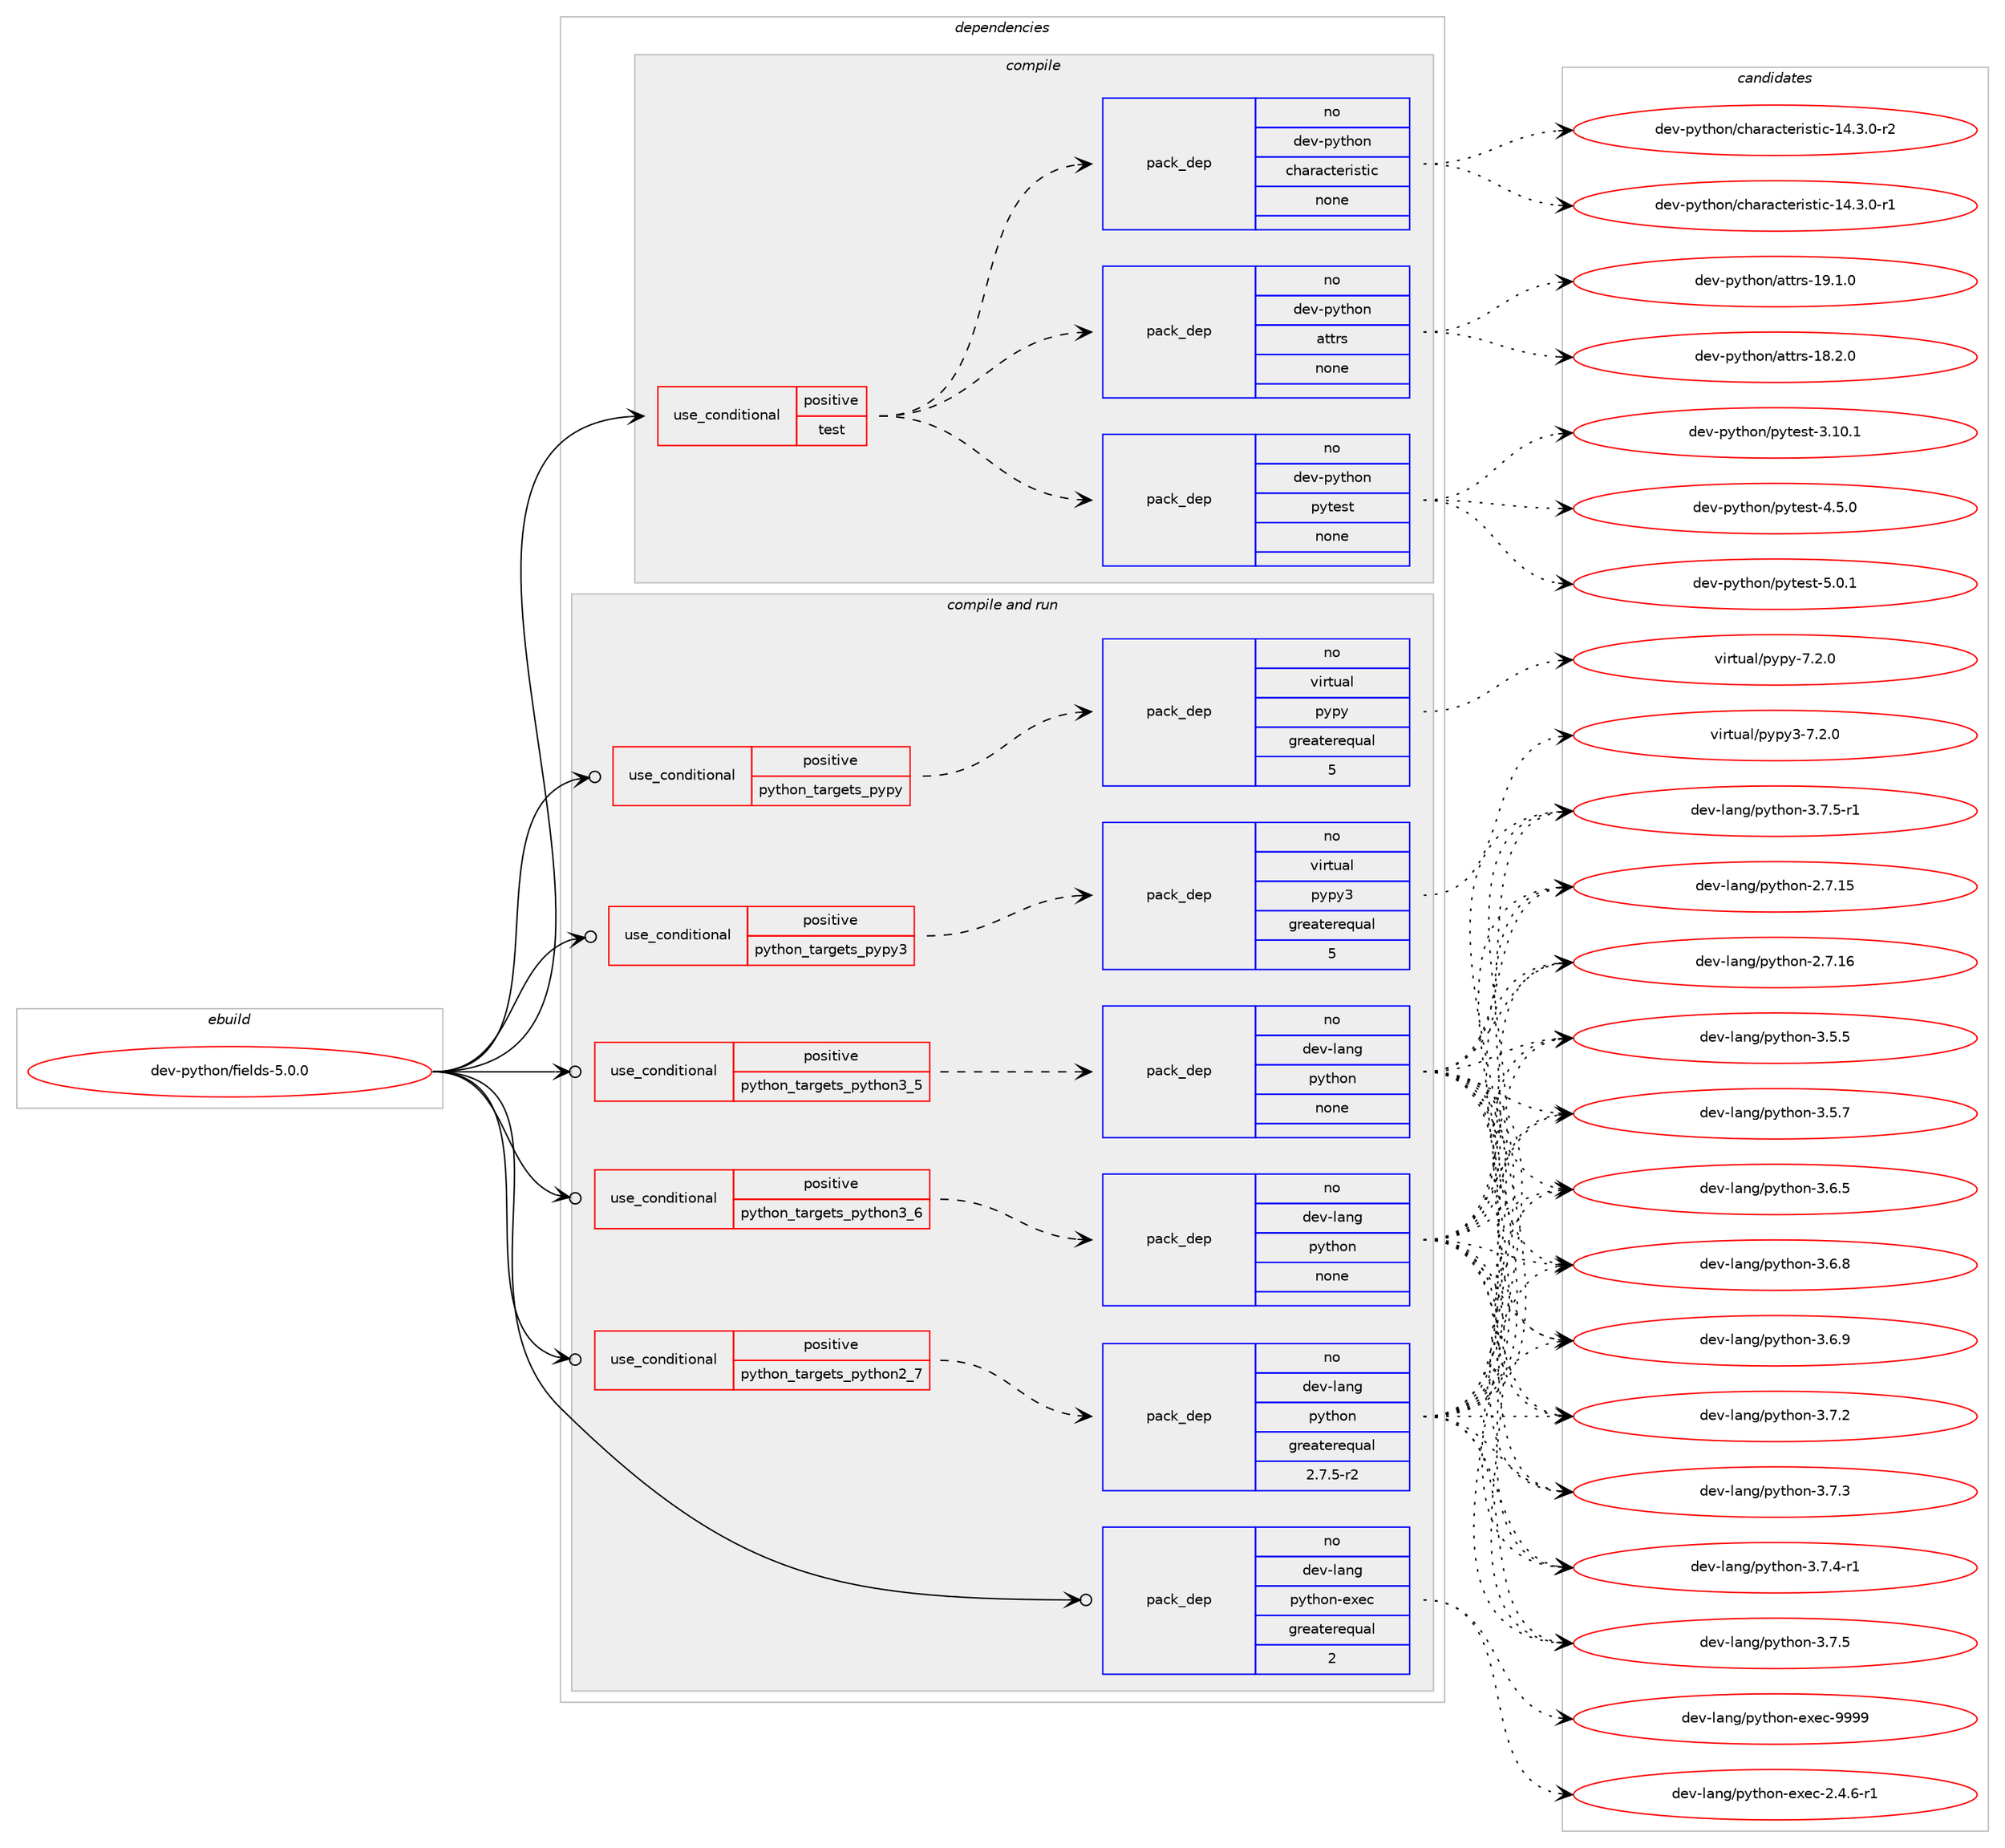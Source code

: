digraph prolog {

# *************
# Graph options
# *************

newrank=true;
concentrate=true;
compound=true;
graph [rankdir=LR,fontname=Helvetica,fontsize=10,ranksep=1.5];#, ranksep=2.5, nodesep=0.2];
edge  [arrowhead=vee];
node  [fontname=Helvetica,fontsize=10];

# **********
# The ebuild
# **********

subgraph cluster_leftcol {
color=gray;
rank=same;
label=<<i>ebuild</i>>;
id [label="dev-python/fields-5.0.0", color=red, width=4, href="../dev-python/fields-5.0.0.svg"];
}

# ****************
# The dependencies
# ****************

subgraph cluster_midcol {
color=gray;
label=<<i>dependencies</i>>;
subgraph cluster_compile {
fillcolor="#eeeeee";
style=filled;
label=<<i>compile</i>>;
subgraph cond139262 {
dependency604239 [label=<<TABLE BORDER="0" CELLBORDER="1" CELLSPACING="0" CELLPADDING="4"><TR><TD ROWSPAN="3" CELLPADDING="10">use_conditional</TD></TR><TR><TD>positive</TD></TR><TR><TD>test</TD></TR></TABLE>>, shape=none, color=red];
subgraph pack453180 {
dependency604240 [label=<<TABLE BORDER="0" CELLBORDER="1" CELLSPACING="0" CELLPADDING="4" WIDTH="220"><TR><TD ROWSPAN="6" CELLPADDING="30">pack_dep</TD></TR><TR><TD WIDTH="110">no</TD></TR><TR><TD>dev-python</TD></TR><TR><TD>pytest</TD></TR><TR><TD>none</TD></TR><TR><TD></TD></TR></TABLE>>, shape=none, color=blue];
}
dependency604239:e -> dependency604240:w [weight=20,style="dashed",arrowhead="vee"];
subgraph pack453181 {
dependency604241 [label=<<TABLE BORDER="0" CELLBORDER="1" CELLSPACING="0" CELLPADDING="4" WIDTH="220"><TR><TD ROWSPAN="6" CELLPADDING="30">pack_dep</TD></TR><TR><TD WIDTH="110">no</TD></TR><TR><TD>dev-python</TD></TR><TR><TD>attrs</TD></TR><TR><TD>none</TD></TR><TR><TD></TD></TR></TABLE>>, shape=none, color=blue];
}
dependency604239:e -> dependency604241:w [weight=20,style="dashed",arrowhead="vee"];
subgraph pack453182 {
dependency604242 [label=<<TABLE BORDER="0" CELLBORDER="1" CELLSPACING="0" CELLPADDING="4" WIDTH="220"><TR><TD ROWSPAN="6" CELLPADDING="30">pack_dep</TD></TR><TR><TD WIDTH="110">no</TD></TR><TR><TD>dev-python</TD></TR><TR><TD>characteristic</TD></TR><TR><TD>none</TD></TR><TR><TD></TD></TR></TABLE>>, shape=none, color=blue];
}
dependency604239:e -> dependency604242:w [weight=20,style="dashed",arrowhead="vee"];
}
id:e -> dependency604239:w [weight=20,style="solid",arrowhead="vee"];
}
subgraph cluster_compileandrun {
fillcolor="#eeeeee";
style=filled;
label=<<i>compile and run</i>>;
subgraph cond139263 {
dependency604243 [label=<<TABLE BORDER="0" CELLBORDER="1" CELLSPACING="0" CELLPADDING="4"><TR><TD ROWSPAN="3" CELLPADDING="10">use_conditional</TD></TR><TR><TD>positive</TD></TR><TR><TD>python_targets_pypy</TD></TR></TABLE>>, shape=none, color=red];
subgraph pack453183 {
dependency604244 [label=<<TABLE BORDER="0" CELLBORDER="1" CELLSPACING="0" CELLPADDING="4" WIDTH="220"><TR><TD ROWSPAN="6" CELLPADDING="30">pack_dep</TD></TR><TR><TD WIDTH="110">no</TD></TR><TR><TD>virtual</TD></TR><TR><TD>pypy</TD></TR><TR><TD>greaterequal</TD></TR><TR><TD>5</TD></TR></TABLE>>, shape=none, color=blue];
}
dependency604243:e -> dependency604244:w [weight=20,style="dashed",arrowhead="vee"];
}
id:e -> dependency604243:w [weight=20,style="solid",arrowhead="odotvee"];
subgraph cond139264 {
dependency604245 [label=<<TABLE BORDER="0" CELLBORDER="1" CELLSPACING="0" CELLPADDING="4"><TR><TD ROWSPAN="3" CELLPADDING="10">use_conditional</TD></TR><TR><TD>positive</TD></TR><TR><TD>python_targets_pypy3</TD></TR></TABLE>>, shape=none, color=red];
subgraph pack453184 {
dependency604246 [label=<<TABLE BORDER="0" CELLBORDER="1" CELLSPACING="0" CELLPADDING="4" WIDTH="220"><TR><TD ROWSPAN="6" CELLPADDING="30">pack_dep</TD></TR><TR><TD WIDTH="110">no</TD></TR><TR><TD>virtual</TD></TR><TR><TD>pypy3</TD></TR><TR><TD>greaterequal</TD></TR><TR><TD>5</TD></TR></TABLE>>, shape=none, color=blue];
}
dependency604245:e -> dependency604246:w [weight=20,style="dashed",arrowhead="vee"];
}
id:e -> dependency604245:w [weight=20,style="solid",arrowhead="odotvee"];
subgraph cond139265 {
dependency604247 [label=<<TABLE BORDER="0" CELLBORDER="1" CELLSPACING="0" CELLPADDING="4"><TR><TD ROWSPAN="3" CELLPADDING="10">use_conditional</TD></TR><TR><TD>positive</TD></TR><TR><TD>python_targets_python2_7</TD></TR></TABLE>>, shape=none, color=red];
subgraph pack453185 {
dependency604248 [label=<<TABLE BORDER="0" CELLBORDER="1" CELLSPACING="0" CELLPADDING="4" WIDTH="220"><TR><TD ROWSPAN="6" CELLPADDING="30">pack_dep</TD></TR><TR><TD WIDTH="110">no</TD></TR><TR><TD>dev-lang</TD></TR><TR><TD>python</TD></TR><TR><TD>greaterequal</TD></TR><TR><TD>2.7.5-r2</TD></TR></TABLE>>, shape=none, color=blue];
}
dependency604247:e -> dependency604248:w [weight=20,style="dashed",arrowhead="vee"];
}
id:e -> dependency604247:w [weight=20,style="solid",arrowhead="odotvee"];
subgraph cond139266 {
dependency604249 [label=<<TABLE BORDER="0" CELLBORDER="1" CELLSPACING="0" CELLPADDING="4"><TR><TD ROWSPAN="3" CELLPADDING="10">use_conditional</TD></TR><TR><TD>positive</TD></TR><TR><TD>python_targets_python3_5</TD></TR></TABLE>>, shape=none, color=red];
subgraph pack453186 {
dependency604250 [label=<<TABLE BORDER="0" CELLBORDER="1" CELLSPACING="0" CELLPADDING="4" WIDTH="220"><TR><TD ROWSPAN="6" CELLPADDING="30">pack_dep</TD></TR><TR><TD WIDTH="110">no</TD></TR><TR><TD>dev-lang</TD></TR><TR><TD>python</TD></TR><TR><TD>none</TD></TR><TR><TD></TD></TR></TABLE>>, shape=none, color=blue];
}
dependency604249:e -> dependency604250:w [weight=20,style="dashed",arrowhead="vee"];
}
id:e -> dependency604249:w [weight=20,style="solid",arrowhead="odotvee"];
subgraph cond139267 {
dependency604251 [label=<<TABLE BORDER="0" CELLBORDER="1" CELLSPACING="0" CELLPADDING="4"><TR><TD ROWSPAN="3" CELLPADDING="10">use_conditional</TD></TR><TR><TD>positive</TD></TR><TR><TD>python_targets_python3_6</TD></TR></TABLE>>, shape=none, color=red];
subgraph pack453187 {
dependency604252 [label=<<TABLE BORDER="0" CELLBORDER="1" CELLSPACING="0" CELLPADDING="4" WIDTH="220"><TR><TD ROWSPAN="6" CELLPADDING="30">pack_dep</TD></TR><TR><TD WIDTH="110">no</TD></TR><TR><TD>dev-lang</TD></TR><TR><TD>python</TD></TR><TR><TD>none</TD></TR><TR><TD></TD></TR></TABLE>>, shape=none, color=blue];
}
dependency604251:e -> dependency604252:w [weight=20,style="dashed",arrowhead="vee"];
}
id:e -> dependency604251:w [weight=20,style="solid",arrowhead="odotvee"];
subgraph pack453188 {
dependency604253 [label=<<TABLE BORDER="0" CELLBORDER="1" CELLSPACING="0" CELLPADDING="4" WIDTH="220"><TR><TD ROWSPAN="6" CELLPADDING="30">pack_dep</TD></TR><TR><TD WIDTH="110">no</TD></TR><TR><TD>dev-lang</TD></TR><TR><TD>python-exec</TD></TR><TR><TD>greaterequal</TD></TR><TR><TD>2</TD></TR></TABLE>>, shape=none, color=blue];
}
id:e -> dependency604253:w [weight=20,style="solid",arrowhead="odotvee"];
}
subgraph cluster_run {
fillcolor="#eeeeee";
style=filled;
label=<<i>run</i>>;
}
}

# **************
# The candidates
# **************

subgraph cluster_choices {
rank=same;
color=gray;
label=<<i>candidates</i>>;

subgraph choice453180 {
color=black;
nodesep=1;
choice100101118451121211161041111104711212111610111511645514649484649 [label="dev-python/pytest-3.10.1", color=red, width=4,href="../dev-python/pytest-3.10.1.svg"];
choice1001011184511212111610411111047112121116101115116455246534648 [label="dev-python/pytest-4.5.0", color=red, width=4,href="../dev-python/pytest-4.5.0.svg"];
choice1001011184511212111610411111047112121116101115116455346484649 [label="dev-python/pytest-5.0.1", color=red, width=4,href="../dev-python/pytest-5.0.1.svg"];
dependency604240:e -> choice100101118451121211161041111104711212111610111511645514649484649:w [style=dotted,weight="100"];
dependency604240:e -> choice1001011184511212111610411111047112121116101115116455246534648:w [style=dotted,weight="100"];
dependency604240:e -> choice1001011184511212111610411111047112121116101115116455346484649:w [style=dotted,weight="100"];
}
subgraph choice453181 {
color=black;
nodesep=1;
choice10010111845112121116104111110479711611611411545495646504648 [label="dev-python/attrs-18.2.0", color=red, width=4,href="../dev-python/attrs-18.2.0.svg"];
choice10010111845112121116104111110479711611611411545495746494648 [label="dev-python/attrs-19.1.0", color=red, width=4,href="../dev-python/attrs-19.1.0.svg"];
dependency604241:e -> choice10010111845112121116104111110479711611611411545495646504648:w [style=dotted,weight="100"];
dependency604241:e -> choice10010111845112121116104111110479711611611411545495746494648:w [style=dotted,weight="100"];
}
subgraph choice453182 {
color=black;
nodesep=1;
choice10010111845112121116104111110479910497114979911610111410511511610599454952465146484511449 [label="dev-python/characteristic-14.3.0-r1", color=red, width=4,href="../dev-python/characteristic-14.3.0-r1.svg"];
choice10010111845112121116104111110479910497114979911610111410511511610599454952465146484511450 [label="dev-python/characteristic-14.3.0-r2", color=red, width=4,href="../dev-python/characteristic-14.3.0-r2.svg"];
dependency604242:e -> choice10010111845112121116104111110479910497114979911610111410511511610599454952465146484511449:w [style=dotted,weight="100"];
dependency604242:e -> choice10010111845112121116104111110479910497114979911610111410511511610599454952465146484511450:w [style=dotted,weight="100"];
}
subgraph choice453183 {
color=black;
nodesep=1;
choice1181051141161179710847112121112121455546504648 [label="virtual/pypy-7.2.0", color=red, width=4,href="../virtual/pypy-7.2.0.svg"];
dependency604244:e -> choice1181051141161179710847112121112121455546504648:w [style=dotted,weight="100"];
}
subgraph choice453184 {
color=black;
nodesep=1;
choice118105114116117971084711212111212151455546504648 [label="virtual/pypy3-7.2.0", color=red, width=4,href="../virtual/pypy3-7.2.0.svg"];
dependency604246:e -> choice118105114116117971084711212111212151455546504648:w [style=dotted,weight="100"];
}
subgraph choice453185 {
color=black;
nodesep=1;
choice10010111845108971101034711212111610411111045504655464953 [label="dev-lang/python-2.7.15", color=red, width=4,href="../dev-lang/python-2.7.15.svg"];
choice10010111845108971101034711212111610411111045504655464954 [label="dev-lang/python-2.7.16", color=red, width=4,href="../dev-lang/python-2.7.16.svg"];
choice100101118451089711010347112121116104111110455146534653 [label="dev-lang/python-3.5.5", color=red, width=4,href="../dev-lang/python-3.5.5.svg"];
choice100101118451089711010347112121116104111110455146534655 [label="dev-lang/python-3.5.7", color=red, width=4,href="../dev-lang/python-3.5.7.svg"];
choice100101118451089711010347112121116104111110455146544653 [label="dev-lang/python-3.6.5", color=red, width=4,href="../dev-lang/python-3.6.5.svg"];
choice100101118451089711010347112121116104111110455146544656 [label="dev-lang/python-3.6.8", color=red, width=4,href="../dev-lang/python-3.6.8.svg"];
choice100101118451089711010347112121116104111110455146544657 [label="dev-lang/python-3.6.9", color=red, width=4,href="../dev-lang/python-3.6.9.svg"];
choice100101118451089711010347112121116104111110455146554650 [label="dev-lang/python-3.7.2", color=red, width=4,href="../dev-lang/python-3.7.2.svg"];
choice100101118451089711010347112121116104111110455146554651 [label="dev-lang/python-3.7.3", color=red, width=4,href="../dev-lang/python-3.7.3.svg"];
choice1001011184510897110103471121211161041111104551465546524511449 [label="dev-lang/python-3.7.4-r1", color=red, width=4,href="../dev-lang/python-3.7.4-r1.svg"];
choice100101118451089711010347112121116104111110455146554653 [label="dev-lang/python-3.7.5", color=red, width=4,href="../dev-lang/python-3.7.5.svg"];
choice1001011184510897110103471121211161041111104551465546534511449 [label="dev-lang/python-3.7.5-r1", color=red, width=4,href="../dev-lang/python-3.7.5-r1.svg"];
dependency604248:e -> choice10010111845108971101034711212111610411111045504655464953:w [style=dotted,weight="100"];
dependency604248:e -> choice10010111845108971101034711212111610411111045504655464954:w [style=dotted,weight="100"];
dependency604248:e -> choice100101118451089711010347112121116104111110455146534653:w [style=dotted,weight="100"];
dependency604248:e -> choice100101118451089711010347112121116104111110455146534655:w [style=dotted,weight="100"];
dependency604248:e -> choice100101118451089711010347112121116104111110455146544653:w [style=dotted,weight="100"];
dependency604248:e -> choice100101118451089711010347112121116104111110455146544656:w [style=dotted,weight="100"];
dependency604248:e -> choice100101118451089711010347112121116104111110455146544657:w [style=dotted,weight="100"];
dependency604248:e -> choice100101118451089711010347112121116104111110455146554650:w [style=dotted,weight="100"];
dependency604248:e -> choice100101118451089711010347112121116104111110455146554651:w [style=dotted,weight="100"];
dependency604248:e -> choice1001011184510897110103471121211161041111104551465546524511449:w [style=dotted,weight="100"];
dependency604248:e -> choice100101118451089711010347112121116104111110455146554653:w [style=dotted,weight="100"];
dependency604248:e -> choice1001011184510897110103471121211161041111104551465546534511449:w [style=dotted,weight="100"];
}
subgraph choice453186 {
color=black;
nodesep=1;
choice10010111845108971101034711212111610411111045504655464953 [label="dev-lang/python-2.7.15", color=red, width=4,href="../dev-lang/python-2.7.15.svg"];
choice10010111845108971101034711212111610411111045504655464954 [label="dev-lang/python-2.7.16", color=red, width=4,href="../dev-lang/python-2.7.16.svg"];
choice100101118451089711010347112121116104111110455146534653 [label="dev-lang/python-3.5.5", color=red, width=4,href="../dev-lang/python-3.5.5.svg"];
choice100101118451089711010347112121116104111110455146534655 [label="dev-lang/python-3.5.7", color=red, width=4,href="../dev-lang/python-3.5.7.svg"];
choice100101118451089711010347112121116104111110455146544653 [label="dev-lang/python-3.6.5", color=red, width=4,href="../dev-lang/python-3.6.5.svg"];
choice100101118451089711010347112121116104111110455146544656 [label="dev-lang/python-3.6.8", color=red, width=4,href="../dev-lang/python-3.6.8.svg"];
choice100101118451089711010347112121116104111110455146544657 [label="dev-lang/python-3.6.9", color=red, width=4,href="../dev-lang/python-3.6.9.svg"];
choice100101118451089711010347112121116104111110455146554650 [label="dev-lang/python-3.7.2", color=red, width=4,href="../dev-lang/python-3.7.2.svg"];
choice100101118451089711010347112121116104111110455146554651 [label="dev-lang/python-3.7.3", color=red, width=4,href="../dev-lang/python-3.7.3.svg"];
choice1001011184510897110103471121211161041111104551465546524511449 [label="dev-lang/python-3.7.4-r1", color=red, width=4,href="../dev-lang/python-3.7.4-r1.svg"];
choice100101118451089711010347112121116104111110455146554653 [label="dev-lang/python-3.7.5", color=red, width=4,href="../dev-lang/python-3.7.5.svg"];
choice1001011184510897110103471121211161041111104551465546534511449 [label="dev-lang/python-3.7.5-r1", color=red, width=4,href="../dev-lang/python-3.7.5-r1.svg"];
dependency604250:e -> choice10010111845108971101034711212111610411111045504655464953:w [style=dotted,weight="100"];
dependency604250:e -> choice10010111845108971101034711212111610411111045504655464954:w [style=dotted,weight="100"];
dependency604250:e -> choice100101118451089711010347112121116104111110455146534653:w [style=dotted,weight="100"];
dependency604250:e -> choice100101118451089711010347112121116104111110455146534655:w [style=dotted,weight="100"];
dependency604250:e -> choice100101118451089711010347112121116104111110455146544653:w [style=dotted,weight="100"];
dependency604250:e -> choice100101118451089711010347112121116104111110455146544656:w [style=dotted,weight="100"];
dependency604250:e -> choice100101118451089711010347112121116104111110455146544657:w [style=dotted,weight="100"];
dependency604250:e -> choice100101118451089711010347112121116104111110455146554650:w [style=dotted,weight="100"];
dependency604250:e -> choice100101118451089711010347112121116104111110455146554651:w [style=dotted,weight="100"];
dependency604250:e -> choice1001011184510897110103471121211161041111104551465546524511449:w [style=dotted,weight="100"];
dependency604250:e -> choice100101118451089711010347112121116104111110455146554653:w [style=dotted,weight="100"];
dependency604250:e -> choice1001011184510897110103471121211161041111104551465546534511449:w [style=dotted,weight="100"];
}
subgraph choice453187 {
color=black;
nodesep=1;
choice10010111845108971101034711212111610411111045504655464953 [label="dev-lang/python-2.7.15", color=red, width=4,href="../dev-lang/python-2.7.15.svg"];
choice10010111845108971101034711212111610411111045504655464954 [label="dev-lang/python-2.7.16", color=red, width=4,href="../dev-lang/python-2.7.16.svg"];
choice100101118451089711010347112121116104111110455146534653 [label="dev-lang/python-3.5.5", color=red, width=4,href="../dev-lang/python-3.5.5.svg"];
choice100101118451089711010347112121116104111110455146534655 [label="dev-lang/python-3.5.7", color=red, width=4,href="../dev-lang/python-3.5.7.svg"];
choice100101118451089711010347112121116104111110455146544653 [label="dev-lang/python-3.6.5", color=red, width=4,href="../dev-lang/python-3.6.5.svg"];
choice100101118451089711010347112121116104111110455146544656 [label="dev-lang/python-3.6.8", color=red, width=4,href="../dev-lang/python-3.6.8.svg"];
choice100101118451089711010347112121116104111110455146544657 [label="dev-lang/python-3.6.9", color=red, width=4,href="../dev-lang/python-3.6.9.svg"];
choice100101118451089711010347112121116104111110455146554650 [label="dev-lang/python-3.7.2", color=red, width=4,href="../dev-lang/python-3.7.2.svg"];
choice100101118451089711010347112121116104111110455146554651 [label="dev-lang/python-3.7.3", color=red, width=4,href="../dev-lang/python-3.7.3.svg"];
choice1001011184510897110103471121211161041111104551465546524511449 [label="dev-lang/python-3.7.4-r1", color=red, width=4,href="../dev-lang/python-3.7.4-r1.svg"];
choice100101118451089711010347112121116104111110455146554653 [label="dev-lang/python-3.7.5", color=red, width=4,href="../dev-lang/python-3.7.5.svg"];
choice1001011184510897110103471121211161041111104551465546534511449 [label="dev-lang/python-3.7.5-r1", color=red, width=4,href="../dev-lang/python-3.7.5-r1.svg"];
dependency604252:e -> choice10010111845108971101034711212111610411111045504655464953:w [style=dotted,weight="100"];
dependency604252:e -> choice10010111845108971101034711212111610411111045504655464954:w [style=dotted,weight="100"];
dependency604252:e -> choice100101118451089711010347112121116104111110455146534653:w [style=dotted,weight="100"];
dependency604252:e -> choice100101118451089711010347112121116104111110455146534655:w [style=dotted,weight="100"];
dependency604252:e -> choice100101118451089711010347112121116104111110455146544653:w [style=dotted,weight="100"];
dependency604252:e -> choice100101118451089711010347112121116104111110455146544656:w [style=dotted,weight="100"];
dependency604252:e -> choice100101118451089711010347112121116104111110455146544657:w [style=dotted,weight="100"];
dependency604252:e -> choice100101118451089711010347112121116104111110455146554650:w [style=dotted,weight="100"];
dependency604252:e -> choice100101118451089711010347112121116104111110455146554651:w [style=dotted,weight="100"];
dependency604252:e -> choice1001011184510897110103471121211161041111104551465546524511449:w [style=dotted,weight="100"];
dependency604252:e -> choice100101118451089711010347112121116104111110455146554653:w [style=dotted,weight="100"];
dependency604252:e -> choice1001011184510897110103471121211161041111104551465546534511449:w [style=dotted,weight="100"];
}
subgraph choice453188 {
color=black;
nodesep=1;
choice10010111845108971101034711212111610411111045101120101994550465246544511449 [label="dev-lang/python-exec-2.4.6-r1", color=red, width=4,href="../dev-lang/python-exec-2.4.6-r1.svg"];
choice10010111845108971101034711212111610411111045101120101994557575757 [label="dev-lang/python-exec-9999", color=red, width=4,href="../dev-lang/python-exec-9999.svg"];
dependency604253:e -> choice10010111845108971101034711212111610411111045101120101994550465246544511449:w [style=dotted,weight="100"];
dependency604253:e -> choice10010111845108971101034711212111610411111045101120101994557575757:w [style=dotted,weight="100"];
}
}

}
